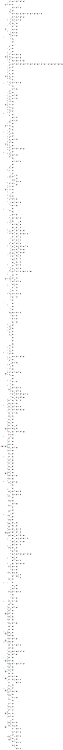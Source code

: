 digraph APTAALF {
__start0 [style = invis, shape = none, label = "", width = 0, height = 0];

rankdir=LR;
size="8,5";

s0 [style="filled", color="black", fillcolor="#ff817b" shape="circle", label="q0"];
s1 [style="filled", color="black", fillcolor="powderblue" shape="circle", label="q1"];
s2 [style="rounded,filled", color="black", fillcolor="powderblue" shape="doublecircle", label="q2"];
s3 [style="filled", color="black", fillcolor="powderblue" shape="circle", label="q3"];
s4 [style="rounded,filled", color="black", fillcolor="powderblue" shape="doublecircle", label="q4"];
s5 [style="filled", color="black", fillcolor="powderblue" shape="circle", label="q5"];
s6 [style="filled", color="black", fillcolor="powderblue" shape="circle", label="q6"];
s7 [style="filled", color="black", fillcolor="powderblue" shape="circle", label="q7"];
s8 [style="filled", color="black", fillcolor="powderblue" shape="circle", label="q8"];
s9 [style="rounded,filled", color="black", fillcolor="powderblue" shape="doublecircle", label="q9"];
s10 [style="rounded,filled", color="black", fillcolor="powderblue" shape="doublecircle", label="q10"];
s11 [style="filled", color="black", fillcolor="powderblue" shape="circle", label="q11"];
s12 [style="filled", color="black", fillcolor="powderblue" shape="circle", label="q12"];
s13 [style="filled", color="black", fillcolor="powderblue" shape="circle", label="q13"];
s14 [style="filled", color="black", fillcolor="powderblue" shape="circle", label="q14"];
s15 [style="filled", color="black", fillcolor="powderblue" shape="circle", label="q15"];
s16 [style="filled", color="black", fillcolor="powderblue" shape="circle", label="q16"];
s17 [style="filled", color="black", fillcolor="powderblue" shape="circle", label="q17"];
s18 [style="filled", color="black", fillcolor="powderblue" shape="circle", label="q18"];
s19 [style="filled", color="black", fillcolor="powderblue" shape="circle", label="q19"];
s20 [style="filled", color="black", fillcolor="powderblue" shape="circle", label="q20"];
s21 [style="filled", color="black", fillcolor="powderblue" shape="circle", label="q21"];
s22 [style="filled", color="black", fillcolor="powderblue" shape="circle", label="q22"];
s23 [style="filled", color="black", fillcolor="powderblue" shape="circle", label="q23"];
s24 [style="filled", color="black", fillcolor="white" shape="circle", label="q24"];
s25 [style="filled", color="black", fillcolor="white" shape="circle", label="q25"];
s26 [style="filled", color="black", fillcolor="white" shape="circle", label="q26"];
s27 [style="filled", color="black", fillcolor="white" shape="circle", label="q27"];
s28 [style="filled", color="black", fillcolor="white" shape="circle", label="q28"];
s29 [style="filled", color="black", fillcolor="white" shape="circle", label="q29"];
s30 [style="filled", color="black", fillcolor="white" shape="circle", label="q30"];
s31 [style="filled", color="black", fillcolor="white" shape="circle", label="q31"];
s32 [style="filled", color="black", fillcolor="white" shape="circle", label="q32"];
s33 [style="rounded,filled", color="black", fillcolor="white" shape="doublecircle", label="q33"];
s34 [style="filled", color="black", fillcolor="white" shape="circle", label="q34"];
s35 [style="filled", color="black", fillcolor="white" shape="circle", label="q35"];
s36 [style="filled", color="black", fillcolor="white" shape="circle", label="q36"];
s37 [style="filled", color="black", fillcolor="white" shape="circle", label="q37"];
s38 [style="rounded,filled", color="black", fillcolor="white" shape="doublecircle", label="q38"];
s39 [style="filled", color="black", fillcolor="white" shape="circle", label="q39"];
s40 [style="filled", color="black", fillcolor="white" shape="circle", label="q40"];
s41 [style="filled", color="black", fillcolor="white" shape="circle", label="q41"];
s42 [style="filled", color="black", fillcolor="white" shape="circle", label="q42"];
s43 [style="filled", color="black", fillcolor="white" shape="circle", label="q43"];
s44 [style="filled", color="black", fillcolor="white" shape="circle", label="q44"];
s45 [style="filled", color="black", fillcolor="white" shape="circle", label="q45"];
s46 [style="filled", color="black", fillcolor="white" shape="circle", label="q46"];
s47 [style="filled", color="black", fillcolor="white" shape="circle", label="q47"];
s48 [style="filled", color="black", fillcolor="white" shape="circle", label="q48"];
s49 [style="filled", color="black", fillcolor="white" shape="circle", label="q49"];
s50 [style="filled", color="black", fillcolor="white" shape="circle", label="q50"];
s51 [style="filled", color="black", fillcolor="white" shape="circle", label="q51"];
s52 [style="filled", color="black", fillcolor="white" shape="circle", label="q52"];
s53 [style="filled", color="black", fillcolor="white" shape="circle", label="q53"];
s54 [style="filled", color="black", fillcolor="white" shape="circle", label="q54"];
s55 [style="filled", color="black", fillcolor="white" shape="circle", label="q55"];
s56 [style="rounded,filled", color="black", fillcolor="white" shape="doublecircle", label="q56"];
s57 [style="filled", color="black", fillcolor="white" shape="circle", label="q57"];
s58 [style="filled", color="black", fillcolor="white" shape="circle", label="q58"];
s59 [style="filled", color="black", fillcolor="white" shape="circle", label="q59"];
s60 [style="filled", color="black", fillcolor="white" shape="circle", label="q60"];
s61 [style="filled", color="black", fillcolor="white" shape="circle", label="q61"];
s62 [style="filled", color="black", fillcolor="white" shape="circle", label="q62"];
s63 [style="filled", color="black", fillcolor="white" shape="circle", label="q63"];
s64 [style="filled", color="black", fillcolor="white" shape="circle", label="q64"];
s65 [style="filled", color="black", fillcolor="white" shape="circle", label="q65"];
s66 [style="filled", color="black", fillcolor="white" shape="circle", label="q66"];
s67 [style="filled", color="black", fillcolor="white" shape="circle", label="q67"];
s68 [style="filled", color="black", fillcolor="white" shape="circle", label="q68"];
s69 [style="filled", color="black", fillcolor="white" shape="circle", label="q69"];
s70 [style="filled", color="black", fillcolor="white" shape="circle", label="q70"];
s71 [style="filled", color="black", fillcolor="white" shape="circle", label="q71"];
s72 [style="filled", color="black", fillcolor="white" shape="circle", label="q72"];
s73 [style="filled", color="black", fillcolor="white" shape="circle", label="q73"];
s74 [style="filled", color="black", fillcolor="white" shape="circle", label="q74"];
s75 [style="filled", color="black", fillcolor="white" shape="circle", label="q75"];
s76 [style="filled", color="black", fillcolor="white" shape="circle", label="q76"];
s77 [style="rounded,filled", color="black", fillcolor="white" shape="doublecircle", label="q77"];
s78 [style="filled", color="black", fillcolor="white" shape="circle", label="q78"];
s79 [style="filled", color="black", fillcolor="white" shape="circle", label="q79"];
s80 [style="filled", color="black", fillcolor="white" shape="circle", label="q80"];
s81 [style="rounded,filled", color="black", fillcolor="white" shape="doublecircle", label="q81"];
s82 [style="rounded,filled", color="black", fillcolor="white" shape="doublecircle", label="q82"];
s83 [style="filled", color="black", fillcolor="white" shape="circle", label="q83"];
s84 [style="filled", color="black", fillcolor="white" shape="circle", label="q84"];
s85 [style="filled", color="black", fillcolor="white" shape="circle", label="q85"];
s86 [style="filled", color="black", fillcolor="white" shape="circle", label="q86"];
s87 [style="filled", color="black", fillcolor="white" shape="circle", label="q87"];
s88 [style="filled", color="black", fillcolor="white" shape="circle", label="q88"];
s89 [style="filled", color="black", fillcolor="white" shape="circle", label="q89"];
s90 [style="filled", color="black", fillcolor="white" shape="circle", label="q90"];
s91 [style="filled", color="black", fillcolor="white" shape="circle", label="q91"];
s92 [style="filled", color="black", fillcolor="white" shape="circle", label="q92"];
s93 [style="filled", color="black", fillcolor="white" shape="circle", label="q93"];
s94 [style="filled", color="black", fillcolor="white" shape="circle", label="q94"];
s95 [style="filled", color="black", fillcolor="white" shape="circle", label="q95"];
s96 [style="filled", color="black", fillcolor="white" shape="circle", label="q96"];
s97 [style="filled", color="black", fillcolor="white" shape="circle", label="q97"];
s98 [style="filled", color="black", fillcolor="white" shape="circle", label="q98"];
s99 [style="filled", color="black", fillcolor="white" shape="circle", label="q99"];
s100 [style="filled", color="black", fillcolor="white" shape="circle", label="q100"];
s101 [style="filled", color="black", fillcolor="white" shape="circle", label="q101"];
s102 [style="filled", color="black", fillcolor="white" shape="circle", label="q102"];
s103 [style="filled", color="black", fillcolor="white" shape="circle", label="q103"];
s104 [style="filled", color="black", fillcolor="white" shape="circle", label="q104"];
s105 [style="filled", color="black", fillcolor="white" shape="circle", label="q105"];
s106 [style="filled", color="black", fillcolor="white" shape="circle", label="q106"];
s107 [style="filled", color="black", fillcolor="white" shape="circle", label="q107"];
s108 [style="filled", color="black", fillcolor="white" shape="circle", label="q108"];
s109 [style="filled", color="black", fillcolor="white" shape="circle", label="q109"];
s110 [style="filled", color="black", fillcolor="white" shape="circle", label="q110"];
s111 [style="filled", color="black", fillcolor="white" shape="circle", label="q111"];
s112 [style="filled", color="black", fillcolor="white" shape="circle", label="q112"];
s113 [style="filled", color="black", fillcolor="white" shape="circle", label="q113"];
s114 [style="filled", color="black", fillcolor="white" shape="circle", label="q114"];
s115 [style="filled", color="black", fillcolor="white" shape="circle", label="q115"];
s116 [style="filled", color="black", fillcolor="white" shape="circle", label="q116"];
s117 [style="filled", color="black", fillcolor="white" shape="circle", label="q117"];
s118 [style="filled", color="black", fillcolor="white" shape="circle", label="q118"];
s119 [style="filled", color="black", fillcolor="white" shape="circle", label="q119"];
s120 [style="filled", color="black", fillcolor="white" shape="circle", label="q120"];
s121 [style="filled", color="black", fillcolor="white" shape="circle", label="q121"];
s122 [style="filled", color="black", fillcolor="white" shape="circle", label="q122"];
s123 [style="filled", color="black", fillcolor="white" shape="circle", label="q123"];
s124 [style="filled", color="black", fillcolor="white" shape="circle", label="q124"];
s125 [style="filled", color="black", fillcolor="white" shape="circle", label="q125"];
s126 [style="filled", color="black", fillcolor="white" shape="circle", label="q126"];
s127 [style="filled", color="black", fillcolor="white" shape="circle", label="q127"];
s128 [style="filled", color="black", fillcolor="white" shape="circle", label="q128"];
s129 [style="filled", color="black", fillcolor="white" shape="circle", label="q129"];
s130 [style="filled", color="black", fillcolor="white" shape="circle", label="q130"];
s131 [style="filled", color="black", fillcolor="white" shape="circle", label="q131"];
s132 [style="filled", color="black", fillcolor="white" shape="circle", label="q132"];
s133 [style="filled", color="black", fillcolor="white" shape="circle", label="q133"];
s134 [style="filled", color="black", fillcolor="white" shape="circle", label="q134"];
s135 [style="filled", color="black", fillcolor="white" shape="circle", label="q135"];
s136 [style="filled", color="black", fillcolor="white" shape="circle", label="q136"];
s137 [style="filled", color="black", fillcolor="white" shape="circle", label="q137"];
s138 [style="filled", color="black", fillcolor="white" shape="circle", label="q138"];
s139 [style="filled", color="black", fillcolor="white" shape="circle", label="q139"];
s140 [style="filled", color="black", fillcolor="white" shape="circle", label="q140"];
s141 [style="filled", color="black", fillcolor="white" shape="circle", label="q141"];
s142 [style="filled", color="black", fillcolor="white" shape="circle", label="q142"];
s143 [style="filled", color="black", fillcolor="white" shape="circle", label="q143"];
s144 [style="filled", color="black", fillcolor="white" shape="circle", label="q144"];
s145 [style="filled", color="black", fillcolor="white" shape="circle", label="q145"];
s146 [style="filled", color="black", fillcolor="white" shape="circle", label="q146"];
s147 [style="filled", color="black", fillcolor="white" shape="circle", label="q147"];
s148 [style="filled", color="black", fillcolor="white" shape="circle", label="q148"];
s149 [style="filled", color="black", fillcolor="white" shape="circle", label="q149"];
s150 [style="filled", color="black", fillcolor="white" shape="circle", label="q150"];
s151 [style="filled", color="black", fillcolor="white" shape="circle", label="q151"];
s152 [style="filled", color="black", fillcolor="white" shape="circle", label="q152"];
s153 [style="filled", color="black", fillcolor="white" shape="circle", label="q153"];
s154 [style="filled", color="black", fillcolor="white" shape="circle", label="q154"];
s155 [style="filled", color="black", fillcolor="white" shape="circle", label="q155"];
s156 [style="filled", color="black", fillcolor="white" shape="circle", label="q156"];
s157 [style="filled", color="black", fillcolor="white" shape="circle", label="q157"];
s158 [style="filled", color="black", fillcolor="white" shape="circle", label="q158"];
s159 [style="filled", color="black", fillcolor="white" shape="circle", label="q159"];
s160 [style="filled", color="black", fillcolor="white" shape="circle", label="q160"];
s161 [style="filled", color="black", fillcolor="white" shape="circle", label="q161"];
s162 [style="filled", color="black", fillcolor="white" shape="circle", label="q162"];
s163 [style="filled", color="black", fillcolor="white" shape="circle", label="q163"];
s164 [style="filled", color="black", fillcolor="white" shape="circle", label="q164"];
s165 [style="filled", color="black", fillcolor="white" shape="circle", label="q165"];
s166 [style="filled", color="black", fillcolor="white" shape="circle", label="q166"];
s167 [style="filled", color="black", fillcolor="white" shape="circle", label="q167"];
s168 [style="filled", color="black", fillcolor="white" shape="circle", label="q168"];
s169 [style="filled", color="black", fillcolor="white" shape="circle", label="q169"];
s170 [style="filled", color="black", fillcolor="white" shape="circle", label="q170"];
s171 [style="filled", color="black", fillcolor="white" shape="circle", label="q171"];
s172 [style="filled", color="black", fillcolor="white" shape="circle", label="q172"];
s173 [style="filled", color="black", fillcolor="white" shape="circle", label="q173"];
s174 [style="filled", color="black", fillcolor="white" shape="circle", label="q174"];
s175 [style="filled", color="black", fillcolor="white" shape="circle", label="q175"];
s176 [style="filled", color="black", fillcolor="white" shape="circle", label="q176"];
s177 [style="filled", color="black", fillcolor="white" shape="circle", label="q177"];
s178 [style="filled", color="black", fillcolor="white" shape="circle", label="q178"];
s179 [style="filled", color="black", fillcolor="white" shape="circle", label="q179"];
s180 [style="filled", color="black", fillcolor="white" shape="circle", label="q180"];
s181 [style="filled", color="black", fillcolor="white" shape="circle", label="q181"];
s182 [style="filled", color="black", fillcolor="white" shape="circle", label="q182"];
s183 [style="filled", color="black", fillcolor="white" shape="circle", label="q183"];
s184 [style="filled", color="black", fillcolor="white" shape="circle", label="q184"];
s185 [style="filled", color="black", fillcolor="white" shape="circle", label="q185"];
s186 [style="filled", color="black", fillcolor="white" shape="circle", label="q186"];
s187 [style="filled", color="black", fillcolor="white" shape="circle", label="q187"];
s188 [style="filled", color="black", fillcolor="white" shape="circle", label="q188"];
s189 [style="filled", color="black", fillcolor="white" shape="circle", label="q189"];
s190 [style="filled", color="black", fillcolor="white" shape="circle", label="q190"];
s191 [style="filled", color="black", fillcolor="white" shape="circle", label="q191"];
s192 [style="filled", color="black", fillcolor="white" shape="circle", label="q192"];
s193 [style="filled", color="black", fillcolor="white" shape="circle", label="q193"];
s194 [style="filled", color="black", fillcolor="white" shape="circle", label="q194"];
s195 [style="filled", color="black", fillcolor="white" shape="circle", label="q195"];
s196 [style="filled", color="black", fillcolor="white" shape="circle", label="q196"];
s197 [style="filled", color="black", fillcolor="white" shape="circle", label="q197"];
s198 [style="filled", color="black", fillcolor="white" shape="circle", label="q198"];
s199 [style="filled", color="black", fillcolor="white" shape="circle", label="q199"];
s200 [style="filled", color="black", fillcolor="white" shape="circle", label="q200"];
s201 [style="filled", color="black", fillcolor="white" shape="circle", label="q201"];
s202 [style="filled", color="black", fillcolor="white" shape="circle", label="q202"];
s203 [style="filled", color="black", fillcolor="white" shape="circle", label="q203"];
s204 [style="filled", color="black", fillcolor="white" shape="circle", label="q204"];
s205 [style="filled", color="black", fillcolor="white" shape="circle", label="q205"];
s206 [style="filled", color="black", fillcolor="white" shape="circle", label="q206"];
s207 [style="filled", color="black", fillcolor="white" shape="circle", label="q207"];
s208 [style="filled", color="black", fillcolor="white" shape="circle", label="q208"];
s209 [style="filled", color="black", fillcolor="white" shape="circle", label="q209"];
s210 [style="filled", color="black", fillcolor="white" shape="circle", label="q210"];
s211 [style="filled", color="black", fillcolor="white" shape="circle", label="q211"];
s212 [style="filled", color="black", fillcolor="white" shape="circle", label="q212"];
s213 [style="filled", color="black", fillcolor="white" shape="circle", label="q213"];
s214 [style="filled", color="black", fillcolor="white" shape="circle", label="q214"];
s215 [style="filled", color="black", fillcolor="white" shape="circle", label="q215"];
s216 [style="filled", color="black", fillcolor="white" shape="circle", label="q216"];
s217 [style="filled", color="black", fillcolor="white" shape="circle", label="q217"];
s218 [style="filled", color="black", fillcolor="white" shape="circle", label="q218"];
s219 [style="filled", color="black", fillcolor="white" shape="circle", label="q219"];
s220 [style="filled", color="black", fillcolor="white" shape="circle", label="q220"];
s221 [style="filled", color="black", fillcolor="white" shape="circle", label="q221"];
s222 [style="filled", color="black", fillcolor="white" shape="circle", label="q222"];
s223 [style="filled", color="black", fillcolor="white" shape="circle", label="q223"];
s224 [style="filled", color="black", fillcolor="white" shape="circle", label="q224"];
s225 [style="filled", color="black", fillcolor="white" shape="circle", label="q225"];
s226 [style="filled", color="black", fillcolor="white" shape="circle", label="q226"];
s227 [style="filled", color="black", fillcolor="white" shape="circle", label="q227"];
s228 [style="filled", color="black", fillcolor="white" shape="circle", label="q228"];
s229 [style="filled", color="black", fillcolor="white" shape="circle", label="q229"];
s230 [style="filled", color="black", fillcolor="white" shape="circle", label="q230"];
s231 [style="filled", color="black", fillcolor="white" shape="circle", label="q231"];
s232 [style="filled", color="black", fillcolor="white" shape="circle", label="q232"];
s233 [style="filled", color="black", fillcolor="white" shape="circle", label="q233"];
s234 [style="filled", color="black", fillcolor="white" shape="circle", label="q234"];
s235 [style="filled", color="black", fillcolor="white" shape="circle", label="q235"];
s236 [style="filled", color="black", fillcolor="white" shape="circle", label="q236"];
s237 [style="filled", color="black", fillcolor="white" shape="circle", label="q237"];
s238 [style="filled", color="black", fillcolor="white" shape="circle", label="q238"];
s239 [style="filled", color="black", fillcolor="white" shape="circle", label="q239"];
s240 [style="filled", color="black", fillcolor="white" shape="circle", label="q240"];
s241 [style="filled", color="black", fillcolor="white" shape="circle", label="q241"];
s242 [style="filled", color="black", fillcolor="white" shape="circle", label="q242"];
s243 [style="filled", color="black", fillcolor="white" shape="circle", label="q243"];
s244 [style="filled", color="black", fillcolor="white" shape="circle", label="q244"];
s245 [style="filled", color="black", fillcolor="white" shape="circle", label="q245"];
s246 [style="filled", color="black", fillcolor="white" shape="circle", label="q246"];
s247 [style="rounded,filled", color="black", fillcolor="white" shape="doublecircle", label="q247"];
s248 [style="filled", color="black", fillcolor="white" shape="circle", label="q248"];
s249 [style="filled", color="black", fillcolor="white" shape="circle", label="q249"];
s250 [style="filled", color="black", fillcolor="white" shape="circle", label="q250"];
s251 [style="filled", color="black", fillcolor="white" shape="circle", label="q251"];
s252 [style="filled", color="black", fillcolor="white" shape="circle", label="q252"];
s253 [style="filled", color="black", fillcolor="white" shape="circle", label="q253"];
s254 [style="filled", color="black", fillcolor="white" shape="circle", label="q254"];
s255 [style="filled", color="black", fillcolor="white" shape="circle", label="q255"];
s256 [style="filled", color="black", fillcolor="white" shape="circle", label="q256"];
s257 [style="filled", color="black", fillcolor="white" shape="circle", label="q257"];
s258 [style="filled", color="black", fillcolor="white" shape="circle", label="q258"];
s259 [style="filled", color="black", fillcolor="white" shape="circle", label="q259"];
s260 [style="filled", color="black", fillcolor="white" shape="circle", label="q260"];
s261 [style="filled", color="black", fillcolor="white" shape="circle", label="q261"];
s262 [style="rounded,filled", color="black", fillcolor="white" shape="doublecircle", label="q262"];
s263 [style="filled", color="black", fillcolor="white" shape="circle", label="q263"];
s264 [style="rounded,filled", color="black", fillcolor="white" shape="doublecircle", label="q264"];
s265 [style="filled", color="black", fillcolor="white" shape="circle", label="q265"];
s266 [style="filled", color="black", fillcolor="white" shape="circle", label="q266"];
s267 [style="filled", color="black", fillcolor="white" shape="circle", label="q267"];
s268 [style="filled", color="black", fillcolor="white" shape="circle", label="q268"];
s269 [style="filled", color="black", fillcolor="white" shape="circle", label="q269"];
s270 [style="filled", color="black", fillcolor="white" shape="circle", label="q270"];
s271 [style="filled", color="black", fillcolor="white" shape="circle", label="q271"];
s272 [style="filled", color="black", fillcolor="white" shape="circle", label="q272"];
s273 [style="filled", color="black", fillcolor="white" shape="circle", label="q273"];
s274 [style="filled", color="black", fillcolor="white" shape="circle", label="q274"];
s275 [style="filled", color="black", fillcolor="white" shape="circle", label="q275"];
s276 [style="filled", color="black", fillcolor="white" shape="circle", label="q276"];
s277 [style="filled", color="black", fillcolor="white" shape="circle", label="q277"];
s278 [style="filled", color="black", fillcolor="white" shape="circle", label="q278"];
s279 [style="filled", color="black", fillcolor="white" shape="circle", label="q279"];
s280 [style="filled", color="black", fillcolor="white" shape="circle", label="q280"];
s281 [style="filled", color="black", fillcolor="white" shape="circle", label="q281"];
s282 [style="filled", color="black", fillcolor="white" shape="circle", label="q282"];
s283 [style="filled", color="black", fillcolor="white" shape="circle", label="q283"];
s284 [style="filled", color="black", fillcolor="white" shape="circle", label="q284"];
s285 [style="filled", color="black", fillcolor="white" shape="circle", label="q285"];
s286 [style="filled", color="black", fillcolor="white" shape="circle", label="q286"];
s287 [style="filled", color="black", fillcolor="white" shape="circle", label="q287"];
s288 [style="filled", color="black", fillcolor="white" shape="circle", label="q288"];
s289 [style="filled", color="black", fillcolor="white" shape="circle", label="q289"];
s290 [style="filled", color="black", fillcolor="white" shape="circle", label="q290"];
s291 [style="filled", color="black", fillcolor="white" shape="circle", label="q291"];
s292 [style="filled", color="black", fillcolor="white" shape="circle", label="q292"];
s293 [style="filled", color="black", fillcolor="white" shape="circle", label="q293"];
s294 [style="filled", color="black", fillcolor="white" shape="circle", label="q294"];
s295 [style="filled", color="black", fillcolor="white" shape="circle", label="q295"];
s296 [style="filled", color="black", fillcolor="white" shape="circle", label="q296"];
s297 [style="filled", color="black", fillcolor="white" shape="circle", label="q297"];
s298 [style="filled", color="black", fillcolor="white" shape="circle", label="q298"];
s299 [style="filled", color="black", fillcolor="white" shape="circle", label="q299"];
s300 [style="filled", color="black", fillcolor="white" shape="circle", label="q300"];
s301 [style="filled", color="black", fillcolor="white" shape="circle", label="q301"];
s302 [style="filled", color="black", fillcolor="white" shape="circle", label="q302"];
s303 [style="filled", color="black", fillcolor="white" shape="circle", label="q303"];
s304 [style="filled", color="black", fillcolor="white" shape="circle", label="q304"];
s305 [style="filled", color="black", fillcolor="white" shape="circle", label="q305"];
s306 [style="filled", color="black", fillcolor="white" shape="circle", label="q306"];
s307 [style="filled", color="black", fillcolor="white" shape="circle", label="q307"];
s308 [style="filled", color="black", fillcolor="white" shape="circle", label="q308"];
s309 [style="filled", color="black", fillcolor="white" shape="circle", label="q309"];
s310 [style="filled", color="black", fillcolor="white" shape="circle", label="q310"];
s311 [style="filled", color="black", fillcolor="white" shape="circle", label="q311"];
s312 [style="filled", color="black", fillcolor="white" shape="circle", label="q312"];
s313 [style="filled", color="black", fillcolor="white" shape="circle", label="q313"];
s314 [style="filled", color="black", fillcolor="white" shape="circle", label="q314"];
s315 [style="filled", color="black", fillcolor="white" shape="circle", label="q315"];
s316 [style="filled", color="black", fillcolor="white" shape="circle", label="q316"];
s317 [style="filled", color="black", fillcolor="white" shape="circle", label="q317"];
s318 [style="filled", color="black", fillcolor="white" shape="circle", label="q318"];
s319 [style="filled", color="black", fillcolor="white" shape="circle", label="q319"];
s320 [style="filled", color="black", fillcolor="white" shape="circle", label="q320"];
s321 [style="filled", color="black", fillcolor="white" shape="circle", label="q321"];
s322 [style="filled", color="black", fillcolor="white" shape="circle", label="q322"];
s323 [style="filled", color="black", fillcolor="white" shape="circle", label="q323"];
s324 [style="filled", color="black", fillcolor="white" shape="circle", label="q324"];
s325 [style="filled", color="black", fillcolor="white" shape="circle", label="q325"];
s326 [style="filled", color="black", fillcolor="white" shape="circle", label="q326"];
s327 [style="filled", color="black", fillcolor="white" shape="circle", label="q327"];
s328 [style="filled", color="black", fillcolor="white" shape="circle", label="q328"];
s329 [style="filled", color="black", fillcolor="white" shape="circle", label="q329"];
s330 [style="filled", color="black", fillcolor="white" shape="circle", label="q330"];
s331 [style="filled", color="black", fillcolor="white" shape="circle", label="q331"];
s332 [style="filled", color="black", fillcolor="white" shape="circle", label="q332"];
s333 [style="filled", color="black", fillcolor="white" shape="circle", label="q333"];
s334 [style="filled", color="black", fillcolor="white" shape="circle", label="q334"];
s335 [style="filled", color="black", fillcolor="white" shape="circle", label="q335"];
s336 [style="filled", color="black", fillcolor="white" shape="circle", label="q336"];
s337 [style="filled", color="black", fillcolor="white" shape="circle", label="q337"];
s338 [style="filled", color="black", fillcolor="white" shape="circle", label="q338"];
s339 [style="filled", color="black", fillcolor="white" shape="circle", label="q339"];
s340 [style="filled", color="black", fillcolor="white" shape="circle", label="q340"];
s341 [style="filled", color="black", fillcolor="white" shape="circle", label="q341"];
s342 [style="filled", color="black", fillcolor="white" shape="circle", label="q342"];
s343 [style="filled", color="black", fillcolor="white" shape="circle", label="q343"];
s344 [style="filled", color="black", fillcolor="white" shape="circle", label="q344"];
s345 [style="filled", color="black", fillcolor="white" shape="circle", label="q345"];
s346 [style="filled", color="black", fillcolor="white" shape="circle", label="q346"];
s347 [style="filled", color="black", fillcolor="white" shape="circle", label="q347"];
s348 [style="filled", color="black", fillcolor="white" shape="circle", label="q348"];
s349 [style="filled", color="black", fillcolor="white" shape="circle", label="q349"];
s350 [style="filled", color="black", fillcolor="white" shape="circle", label="q350"];
s351 [style="filled", color="black", fillcolor="white" shape="circle", label="q351"];
s352 [style="filled", color="black", fillcolor="white" shape="circle", label="q352"];
s353 [style="filled", color="black", fillcolor="white" shape="circle", label="q353"];
s354 [style="filled", color="black", fillcolor="white" shape="circle", label="q354"];
s355 [style="filled", color="black", fillcolor="white" shape="circle", label="q355"];
s356 [style="filled", color="black", fillcolor="white" shape="circle", label="q356"];
s357 [style="filled", color="black", fillcolor="white" shape="circle", label="q357"];
s358 [style="filled", color="black", fillcolor="white" shape="circle", label="q358"];
s359 [style="filled", color="black", fillcolor="white" shape="circle", label="q359"];
s360 [style="filled", color="black", fillcolor="white" shape="circle", label="q360"];
s361 [style="filled", color="black", fillcolor="white" shape="circle", label="q361"];
s362 [style="filled", color="black", fillcolor="white" shape="circle", label="q362"];
s363 [style="filled", color="black", fillcolor="white" shape="circle", label="q363"];
s364 [style="filled", color="black", fillcolor="white" shape="circle", label="q364"];
s365 [style="filled", color="black", fillcolor="white" shape="circle", label="q365"];
s366 [style="filled", color="black", fillcolor="white" shape="circle", label="q366"];
s367 [style="filled", color="black", fillcolor="white" shape="circle", label="q367"];
s368 [style="filled", color="black", fillcolor="white" shape="circle", label="q368"];
s369 [style="filled", color="black", fillcolor="white" shape="circle", label="q369"];
s370 [style="filled", color="black", fillcolor="white" shape="circle", label="q370"];
s371 [style="filled", color="black", fillcolor="white" shape="circle", label="q371"];
s372 [style="filled", color="black", fillcolor="white" shape="circle", label="q372"];
s373 [style="filled", color="black", fillcolor="white" shape="circle", label="q373"];
s374 [style="filled", color="black", fillcolor="white" shape="circle", label="q374"];
s375 [style="filled", color="black", fillcolor="white" shape="circle", label="q375"];
s376 [style="filled", color="black", fillcolor="white" shape="circle", label="q376"];
s377 [style="filled", color="black", fillcolor="white" shape="circle", label="q377"];
s378 [style="filled", color="black", fillcolor="white" shape="circle", label="q378"];
s379 [style="filled", color="black", fillcolor="white" shape="circle", label="q379"];
s380 [style="filled", color="black", fillcolor="white" shape="circle", label="q380"];
s381 [style="filled", color="black", fillcolor="white" shape="circle", label="q381"];
s382 [style="filled", color="black", fillcolor="white" shape="circle", label="q382"];
s383 [style="filled", color="black", fillcolor="white" shape="circle", label="q383"];
s384 [style="filled", color="black", fillcolor="white" shape="circle", label="q384"];
s385 [style="filled", color="black", fillcolor="white" shape="circle", label="q385"];
s386 [style="filled", color="black", fillcolor="white" shape="circle", label="q386"];
s387 [style="filled", color="black", fillcolor="white" shape="circle", label="q387"];
s388 [style="filled", color="black", fillcolor="white" shape="circle", label="q388"];
s389 [style="filled", color="black", fillcolor="white" shape="circle", label="q389"];
s390 [style="filled", color="black", fillcolor="white" shape="circle", label="q390"];
s391 [style="filled", color="black", fillcolor="white" shape="circle", label="q391"];
s392 [style="filled", color="black", fillcolor="white" shape="circle", label="q392"];
s393 [style="filled", color="black", fillcolor="white" shape="circle", label="q393"];
s394 [style="filled", color="black", fillcolor="white" shape="circle", label="q394"];
s395 [style="filled", color="black", fillcolor="white" shape="circle", label="q395"];
s396 [style="filled", color="black", fillcolor="white" shape="circle", label="q396"];
s397 [style="filled", color="black", fillcolor="white" shape="circle", label="q397"];
s398 [style="filled", color="black", fillcolor="white" shape="circle", label="q398"];
s399 [style="filled", color="black", fillcolor="white" shape="circle", label="q399"];
s400 [style="filled", color="black", fillcolor="white" shape="circle", label="q400"];
s401 [style="filled", color="black", fillcolor="white" shape="circle", label="q401"];
s402 [style="filled", color="black", fillcolor="white" shape="circle", label="q402"];
s403 [style="filled", color="black", fillcolor="white" shape="circle", label="q403"];
s404 [style="filled", color="black", fillcolor="white" shape="circle", label="q404"];
s405 [style="filled", color="black", fillcolor="white" shape="circle", label="q405"];
s406 [style="filled", color="black", fillcolor="white" shape="circle", label="q406"];
s407 [style="filled", color="black", fillcolor="white" shape="circle", label="q407"];
s408 [style="filled", color="black", fillcolor="white" shape="circle", label="q408"];
s409 [style="filled", color="black", fillcolor="white" shape="circle", label="q409"];
s410 [style="filled", color="black", fillcolor="white" shape="circle", label="q410"];
s411 [style="filled", color="black", fillcolor="white" shape="circle", label="q411"];
s412 [style="filled", color="black", fillcolor="white" shape="circle", label="q412"];
s413 [style="filled", color="black", fillcolor="white" shape="circle", label="q413"];
s414 [style="filled", color="black", fillcolor="white" shape="circle", label="q414"];
s415 [style="filled", color="black", fillcolor="white" shape="circle", label="q415"];
s416 [style="filled", color="black", fillcolor="white" shape="circle", label="q416"];
s417 [style="filled", color="black", fillcolor="white" shape="circle", label="q417"];
s418 [style="filled", color="black", fillcolor="white" shape="circle", label="q418"];
s419 [style="filled", color="black", fillcolor="white" shape="circle", label="q419"];
s420 [style="filled", color="black", fillcolor="white" shape="circle", label="q420"];
s421 [style="filled", color="black", fillcolor="white" shape="circle", label="q421"];
s422 [style="filled", color="black", fillcolor="white" shape="circle", label="q422"];
s423 [style="filled", color="black", fillcolor="white" shape="circle", label="q423"];
s424 [style="filled", color="black", fillcolor="white" shape="circle", label="q424"];
s425 [style="filled", color="black", fillcolor="white" shape="circle", label="q425"];
s426 [style="filled", color="black", fillcolor="white" shape="circle", label="q426"];
s427 [style="filled", color="black", fillcolor="white" shape="circle", label="q427"];
s428 [style="filled", color="black", fillcolor="white" shape="circle", label="q428"];
s429 [style="filled", color="black", fillcolor="white" shape="circle", label="q429"];
s430 [style="filled", color="black", fillcolor="white" shape="circle", label="q430"];
s431 [style="filled", color="black", fillcolor="white" shape="circle", label="q431"];
s432 [style="filled", color="black", fillcolor="white" shape="circle", label="q432"];
s433 [style="filled", color="black", fillcolor="white" shape="circle", label="q433"];
s434 [style="filled", color="black", fillcolor="white" shape="circle", label="q434"];
s435 [style="filled", color="black", fillcolor="white" shape="circle", label="q435"];
s436 [style="filled", color="black", fillcolor="white" shape="circle", label="q436"];
s437 [style="filled", color="black", fillcolor="white" shape="circle", label="q437"];
s438 [style="filled", color="black", fillcolor="white" shape="circle", label="q438"];
s439 [style="filled", color="black", fillcolor="white" shape="circle", label="q439"];
s440 [style="filled", color="black", fillcolor="white" shape="circle", label="q440"];
s441 [style="filled", color="black", fillcolor="white" shape="circle", label="q441"];
s442 [style="filled", color="black", fillcolor="white" shape="circle", label="q442"];
s443 [style="filled", color="black", fillcolor="white" shape="circle", label="q443"];
s444 [style="filled", color="black", fillcolor="white" shape="circle", label="q444"];
s445 [style="filled", color="black", fillcolor="white" shape="circle", label="q445"];
s446 [style="filled", color="black", fillcolor="white" shape="circle", label="q446"];
s447 [style="filled", color="black", fillcolor="white" shape="circle", label="q447"];
s448 [style="filled", color="black", fillcolor="white" shape="circle", label="q448"];
s449 [style="filled", color="black", fillcolor="white" shape="circle", label="q449"];
s450 [style="filled", color="black", fillcolor="white" shape="circle", label="q450"];
s451 [style="filled", color="black", fillcolor="white" shape="circle", label="q451"];
s452 [style="filled", color="black", fillcolor="white" shape="circle", label="q452"];
s453 [style="filled", color="black", fillcolor="white" shape="circle", label="q453"];
s454 [style="filled", color="black", fillcolor="white" shape="circle", label="q454"];
s455 [style="filled", color="black", fillcolor="white" shape="circle", label="q455"];
s456 [style="filled", color="black", fillcolor="white" shape="circle", label="q456"];
s457 [style="filled", color="black", fillcolor="white" shape="circle", label="q457"];
s458 [style="filled", color="black", fillcolor="white" shape="circle", label="q458"];
s459 [style="filled", color="black", fillcolor="white" shape="circle", label="q459"];
s460 [style="filled", color="black", fillcolor="white" shape="circle", label="q460"];
s461 [style="filled", color="black", fillcolor="white" shape="circle", label="q461"];
s462 [style="filled", color="black", fillcolor="white" shape="circle", label="q462"];
s463 [style="filled", color="black", fillcolor="white" shape="circle", label="q463"];
s464 [style="filled", color="black", fillcolor="white" shape="circle", label="q464"];
s465 [style="filled", color="black", fillcolor="white" shape="circle", label="q465"];
s466 [style="filled", color="black", fillcolor="white" shape="circle", label="q466"];
s467 [style="filled", color="black", fillcolor="white" shape="circle", label="q467"];
s468 [style="filled", color="black", fillcolor="white" shape="circle", label="q468"];
s469 [style="filled", color="black", fillcolor="white" shape="circle", label="q469"];
s470 [style="filled", color="black", fillcolor="white" shape="circle", label="q470"];
s471 [style="filled", color="black", fillcolor="white" shape="circle", label="q471"];
s472 [style="rounded,filled", color="black", fillcolor="white" shape="doublecircle", label="q472"];
s473 [style="filled", color="black", fillcolor="white" shape="circle", label="q473"];
s474 [style="filled", color="black", fillcolor="white" shape="circle", label="q474"];
s475 [style="filled", color="black", fillcolor="white" shape="circle", label="q475"];
s476 [style="filled", color="black", fillcolor="white" shape="circle", label="q476"];
s477 [style="filled", color="black", fillcolor="white" shape="circle", label="q477"];
s478 [style="filled", color="black", fillcolor="white" shape="circle", label="q478"];
s479 [style="filled", color="black", fillcolor="white" shape="circle", label="q479"];
s480 [style="filled", color="black", fillcolor="white" shape="circle", label="q480"];
s481 [style="filled", color="black", fillcolor="white" shape="circle", label="q481"];
s482 [style="filled", color="black", fillcolor="white" shape="circle", label="q482"];
s483 [style="filled", color="black", fillcolor="white" shape="circle", label="q483"];
s484 [style="filled", color="black", fillcolor="white" shape="circle", label="q484"];
s485 [style="rounded,filled", color="black", fillcolor="white" shape="doublecircle", label="q485"];
s486 [style="filled", color="black", fillcolor="white" shape="circle", label="q486"];
s487 [style="filled", color="black", fillcolor="white" shape="circle", label="q487"];
s488 [style="filled", color="black", fillcolor="white" shape="circle", label="q488"];
s489 [style="filled", color="black", fillcolor="white" shape="circle", label="q489"];
s490 [style="filled", color="black", fillcolor="white" shape="circle", label="q490"];
s491 [style="filled", color="black", fillcolor="white" shape="circle", label="q491"];
s492 [style="filled", color="black", fillcolor="white" shape="circle", label="q492"];
s493 [style="filled", color="black", fillcolor="white" shape="circle", label="q493"];
s494 [style="filled", color="black", fillcolor="white" shape="circle", label="q494"];
s495 [style="filled", color="black", fillcolor="white" shape="circle", label="q495"];
s496 [style="filled", color="black", fillcolor="white" shape="circle", label="q496"];
s497 [style="filled", color="black", fillcolor="white" shape="circle", label="q497"];
s498 [style="filled", color="black", fillcolor="white" shape="circle", label="q498"];
s499 [style="filled", color="black", fillcolor="white" shape="circle", label="q499"];
s500 [style="filled", color="black", fillcolor="white" shape="circle", label="q500"];
s501 [style="filled", color="black", fillcolor="white" shape="circle", label="q501"];
s502 [style="filled", color="black", fillcolor="white" shape="circle", label="q502"];
s503 [style="filled", color="black", fillcolor="white" shape="circle", label="q503"];
s504 [style="filled", color="black", fillcolor="white" shape="circle", label="q504"];
s505 [style="filled", color="black", fillcolor="white" shape="circle", label="q505"];
s506 [style="filled", color="black", fillcolor="white" shape="circle", label="q506"];
s507 [style="filled", color="black", fillcolor="white" shape="circle", label="q507"];
s508 [style="filled", color="black", fillcolor="white" shape="circle", label="q508"];
s509 [style="filled", color="black", fillcolor="white" shape="circle", label="q509"];
s510 [style="filled", color="black", fillcolor="white" shape="circle", label="q510"];
s511 [style="filled", color="black", fillcolor="white" shape="circle", label="q511"];
s512 [style="filled", color="black", fillcolor="white" shape="circle", label="q512"];
s513 [style="filled", color="black", fillcolor="white" shape="circle", label="q513"];
s514 [style="filled", color="black", fillcolor="white" shape="circle", label="q514"];
s515 [style="filled", color="black", fillcolor="white" shape="circle", label="q515"];
s516 [style="filled", color="black", fillcolor="white" shape="circle", label="q516"];
s517 [style="filled", color="black", fillcolor="white" shape="circle", label="q517"];
s518 [style="filled", color="black", fillcolor="white" shape="circle", label="q518"];
s519 [style="filled", color="black", fillcolor="white" shape="circle", label="q519"];
s520 [style="filled", color="black", fillcolor="white" shape="circle", label="q520"];
s521 [style="filled", color="black", fillcolor="white" shape="circle", label="q521"];
s522 [style="filled", color="black", fillcolor="white" shape="circle", label="q522"];
s523 [style="filled", color="black", fillcolor="white" shape="circle", label="q523"];
s524 [style="filled", color="black", fillcolor="white" shape="circle", label="q524"];
s525 [style="filled", color="black", fillcolor="white" shape="circle", label="q525"];
s526 [style="filled", color="black", fillcolor="white" shape="circle", label="q526"];
s527 [style="filled", color="black", fillcolor="white" shape="circle", label="q527"];
s528 [style="filled", color="black", fillcolor="white" shape="circle", label="q528"];
s529 [style="filled", color="black", fillcolor="white" shape="circle", label="q529"];
s530 [style="filled", color="black", fillcolor="white" shape="circle", label="q530"];
s531 [style="filled", color="black", fillcolor="white" shape="circle", label="q531"];
s532 [style="filled", color="black", fillcolor="white" shape="circle", label="q532"];
s533 [style="filled", color="black", fillcolor="white" shape="circle", label="q533"];
s534 [style="filled", color="black", fillcolor="white" shape="circle", label="q534"];
s535 [style="filled", color="black", fillcolor="white" shape="circle", label="q535"];
s536 [style="filled", color="black", fillcolor="white" shape="circle", label="q536"];
s537 [style="filled", color="black", fillcolor="white" shape="circle", label="q537"];
s538 [style="filled", color="black", fillcolor="white" shape="circle", label="q538"];
s539 [style="filled", color="black", fillcolor="white" shape="circle", label="q539"];
s540 [style="filled", color="black", fillcolor="white" shape="circle", label="q540"];
s541 [style="filled", color="black", fillcolor="white" shape="circle", label="q541"];
s542 [style="filled", color="black", fillcolor="white" shape="circle", label="q542"];
s543 [style="filled", color="black", fillcolor="white" shape="circle", label="q543"];
s544 [style="filled", color="black", fillcolor="white" shape="circle", label="q544"];
s545 [style="filled", color="black", fillcolor="white" shape="circle", label="q545"];
s546 [style="filled", color="black", fillcolor="white" shape="circle", label="q546"];
s547 [style="filled", color="black", fillcolor="white" shape="circle", label="q547"];
s548 [style="filled", color="black", fillcolor="white" shape="circle", label="q548"];
s549 [style="filled", color="black", fillcolor="white" shape="circle", label="q549"];
s550 [style="filled", color="black", fillcolor="white" shape="circle", label="q550"];
s551 [style="filled", color="black", fillcolor="white" shape="circle", label="q551"];
s552 [style="filled", color="black", fillcolor="white" shape="circle", label="q552"];
s553 [style="filled", color="black", fillcolor="white" shape="circle", label="q553"];
s554 [style="filled", color="black", fillcolor="white" shape="circle", label="q554"];
s555 [style="filled", color="black", fillcolor="white" shape="circle", label="q555"];
s556 [style="filled", color="black", fillcolor="white" shape="circle", label="q556"];
s557 [style="filled", color="black", fillcolor="white" shape="circle", label="q557"];
s558 [style="filled", color="black", fillcolor="white" shape="circle", label="q558"];
s559 [style="filled", color="black", fillcolor="white" shape="circle", label="q559"];
s560 [style="filled", color="black", fillcolor="white" shape="circle", label="q560"];
s561 [style="filled", color="black", fillcolor="white" shape="circle", label="q561"];
s562 [style="filled", color="black", fillcolor="white" shape="circle", label="q562"];
s563 [style="filled", color="black", fillcolor="white" shape="circle", label="q563"];
s564 [style="filled", color="black", fillcolor="white" shape="circle", label="q564"];
s565 [style="filled", color="black", fillcolor="white" shape="circle", label="q565"];
s566 [style="filled", color="black", fillcolor="white" shape="circle", label="q566"];
s567 [style="filled", color="black", fillcolor="white" shape="circle", label="q567"];
s568 [style="filled", color="black", fillcolor="white" shape="circle", label="q568"];
s569 [style="filled", color="black", fillcolor="white" shape="circle", label="q569"];
s570 [style="filled", color="black", fillcolor="white" shape="circle", label="q570"];
s571 [style="filled", color="black", fillcolor="white" shape="circle", label="q571"];
s572 [style="filled", color="black", fillcolor="white" shape="circle", label="q572"];
s573 [style="filled", color="black", fillcolor="white" shape="circle", label="q573"];
s574 [style="filled", color="black", fillcolor="white" shape="circle", label="q574"];
s575 [style="filled", color="black", fillcolor="white" shape="circle", label="q575"];
s576 [style="filled", color="black", fillcolor="white" shape="circle", label="q576"];
s577 [style="filled", color="black", fillcolor="white" shape="circle", label="q577"];
s578 [style="filled", color="black", fillcolor="white" shape="circle", label="q578"];
s579 [style="filled", color="black", fillcolor="white" shape="circle", label="q579"];
s580 [style="filled", color="black", fillcolor="white" shape="circle", label="q580"];
s581 [style="filled", color="black", fillcolor="white" shape="circle", label="q581"];
s582 [style="filled", color="black", fillcolor="white" shape="circle", label="q582"];
s583 [style="filled", color="black", fillcolor="white" shape="circle", label="q583"];
s584 [style="filled", color="black", fillcolor="white" shape="circle", label="q584"];
s585 [style="filled", color="black", fillcolor="white" shape="circle", label="q585"];
s586 [style="filled", color="black", fillcolor="white" shape="circle", label="q586"];
s587 [style="filled", color="black", fillcolor="white" shape="circle", label="q587"];
s588 [style="filled", color="black", fillcolor="white" shape="circle", label="q588"];
s589 [style="filled", color="black", fillcolor="white" shape="circle", label="q589"];
s590 [style="filled", color="black", fillcolor="white" shape="circle", label="q590"];
s591 [style="filled", color="black", fillcolor="white" shape="circle", label="q591"];
s592 [style="filled", color="black", fillcolor="white" shape="circle", label="q592"];
s593 [style="filled", color="black", fillcolor="white" shape="circle", label="q593"];
s594 [style="filled", color="black", fillcolor="white" shape="circle", label="q594"];
s595 [style="filled", color="black", fillcolor="white" shape="circle", label="q595"];
s596 [style="filled", color="black", fillcolor="white" shape="circle", label="q596"];
s597 [style="filled", color="black", fillcolor="white" shape="circle", label="q597"];
s598 [style="filled", color="black", fillcolor="white" shape="circle", label="q598"];
s599 [style="filled", color="black", fillcolor="white" shape="circle", label="q599"];
s600 [style="filled", color="black", fillcolor="white" shape="circle", label="q600"];
s601 [style="filled", color="black", fillcolor="white" shape="circle", label="q601"];
s602 [style="filled", color="black", fillcolor="white" shape="circle", label="q602"];
s603 [style="filled", color="black", fillcolor="white" shape="circle", label="q603"];
s604 [style="filled", color="black", fillcolor="white" shape="circle", label="q604"];
s605 [style="filled", color="black", fillcolor="white" shape="circle", label="q605"];
s606 [style="filled", color="black", fillcolor="white" shape="circle", label="q606"];
s607 [style="filled", color="black", fillcolor="white" shape="circle", label="q607"];
s608 [style="filled", color="black", fillcolor="white" shape="circle", label="q608"];
s609 [style="filled", color="black", fillcolor="white" shape="circle", label="q609"];
s610 [style="filled", color="black", fillcolor="white" shape="circle", label="q610"];
s611 [style="filled", color="black", fillcolor="white" shape="circle", label="q611"];
s612 [style="filled", color="black", fillcolor="white" shape="circle", label="q612"];
s613 [style="filled", color="black", fillcolor="white" shape="circle", label="q613"];
s614 [style="filled", color="black", fillcolor="white" shape="circle", label="q614"];
s615 [style="filled", color="black", fillcolor="white" shape="circle", label="q615"];
s616 [style="filled", color="black", fillcolor="white" shape="circle", label="q616"];
s617 [style="filled", color="black", fillcolor="white" shape="circle", label="q617"];
s618 [style="filled", color="black", fillcolor="white" shape="circle", label="q618"];
s619 [style="filled", color="black", fillcolor="white" shape="circle", label="q619"];
s620 [style="filled", color="black", fillcolor="white" shape="circle", label="q620"];
s621 [style="filled", color="black", fillcolor="white" shape="circle", label="q621"];
s622 [style="filled", color="black", fillcolor="white" shape="circle", label="q622"];
s623 [style="filled", color="black", fillcolor="white" shape="circle", label="q623"];
s624 [style="filled", color="black", fillcolor="white" shape="circle", label="q624"];
s625 [style="filled", color="black", fillcolor="white" shape="circle", label="q625"];
s626 [style="filled", color="black", fillcolor="white" shape="circle", label="q626"];
s627 [style="filled", color="black", fillcolor="white" shape="circle", label="q627"];
s628 [style="filled", color="black", fillcolor="white" shape="circle", label="q628"];
s629 [style="filled", color="black", fillcolor="white" shape="circle", label="q629"];
s630 [style="filled", color="black", fillcolor="white" shape="circle", label="q630"];
s631 [style="filled", color="black", fillcolor="white" shape="circle", label="q631"];
s632 [style="filled", color="black", fillcolor="white" shape="circle", label="q632"];
s633 [style="filled", color="black", fillcolor="white" shape="circle", label="q633"];
s634 [style="filled", color="black", fillcolor="white" shape="circle", label="q634"];
s635 [style="filled", color="black", fillcolor="white" shape="circle", label="q635"];
s636 [style="filled", color="black", fillcolor="white" shape="circle", label="q636"];
s637 [style="filled", color="black", fillcolor="white" shape="circle", label="q637"];
s638 [style="filled", color="black", fillcolor="white" shape="circle", label="q638"];
s639 [style="filled", color="black", fillcolor="white" shape="circle", label="q639"];
s640 [style="filled", color="black", fillcolor="white" shape="circle", label="q640"];
s641 [style="filled", color="black", fillcolor="white" shape="circle", label="q641"];
s642 [style="filled", color="black", fillcolor="white" shape="circle", label="q642"];
s643 [style="filled", color="black", fillcolor="white" shape="circle", label="q643"];
s644 [style="filled", color="black", fillcolor="white" shape="circle", label="q644"];
s645 [style="filled", color="black", fillcolor="white" shape="circle", label="q645"];
s646 [style="filled", color="black", fillcolor="white" shape="circle", label="q646"];
s647 [style="filled", color="black", fillcolor="white" shape="circle", label="q647"];
s648 [style="filled", color="black", fillcolor="white" shape="circle", label="q648"];
s649 [style="filled", color="black", fillcolor="white" shape="circle", label="q649"];
s650 [style="filled", color="black", fillcolor="white" shape="circle", label="q650"];
s651 [style="filled", color="black", fillcolor="white" shape="circle", label="q651"];
s652 [style="filled", color="black", fillcolor="white" shape="circle", label="q652"];
s653 [style="filled", color="black", fillcolor="white" shape="circle", label="q653"];
s654 [style="filled", color="black", fillcolor="white" shape="circle", label="q654"];
s655 [style="filled", color="black", fillcolor="white" shape="circle", label="q655"];
s656 [style="filled", color="black", fillcolor="white" shape="circle", label="q656"];
s657 [style="filled", color="black", fillcolor="white" shape="circle", label="q657"];
s658 [style="filled", color="black", fillcolor="white" shape="circle", label="q658"];
s659 [style="filled", color="black", fillcolor="white" shape="circle", label="q659"];
s660 [style="filled", color="black", fillcolor="white" shape="circle", label="q660"];
s661 [style="filled", color="black", fillcolor="white" shape="circle", label="q661"];
s662 [style="filled", color="black", fillcolor="white" shape="circle", label="q662"];
s663 [style="filled", color="black", fillcolor="white" shape="circle", label="q663"];
s664 [style="filled", color="black", fillcolor="white" shape="circle", label="q664"];
s665 [style="filled", color="black", fillcolor="white" shape="circle", label="q665"];
s666 [style="filled", color="black", fillcolor="white" shape="circle", label="q666"];
subgraph cluster_main { 
	graph [pad=".75", ranksep="0.15", nodesep="0.15"];
	 style=invis; 
	__start0 -> s0 [penwidth=2];
}
s0 -> s1 [label="0"];
s0 -> s2 [label="1"];
s0 -> s3 [label="2"];
s0 -> s4 [label="3"];
s0 -> s5 [label="4"];
s0 -> s6 [label="5"];
s0 -> s7 [label="6"];
s0 -> s8 [label="7"];
s0 -> s9 [label="8"];
s0 -> s10 [label="9"];
s0 -> s11 [label="b"];
s0 -> s12 [label="c"];
s0 -> s13 [label="d"];
s0 -> s14 [label="e"];
s0 -> s15 [label="f"];
s0 -> s16 [label="g"];
s0 -> s17 [label="h"];
s0 -> s18 [label="k"];
s0 -> s19 [label="m"];
s0 -> s20 [label="r"];
s0 -> s21 [label="s"];
s0 -> s22 [label="t"];
s0 -> s23 [label="u"];
s1 -> s24 [label="1"];
s1 -> s25 [label="3"];
s2 -> s26 [label="3"];
s2 -> s27 [label="4"];
s2 -> s28 [label="6"];
s3 -> s29 [label="1"];
s3 -> s30 [label="3"];
s3 -> s31 [label="6"];
s3 -> s32 [label="8"];
s3 -> s33 [label="9"];
s3 -> s34 [label="c"];
s4 -> s35 [label="1"];
s4 -> s36 [label="2"];
s4 -> s37 [label="6"];
s4 -> s38 [label="7"];
s4 -> s39 [label="8"];
s4 -> s40 [label="9"];
s4 -> s41 [label="d"];
s4 -> s42 [label="e"];
s5 -> s43 [label="1"];
s5 -> s44 [label="2"];
s5 -> s45 [label="3"];
s5 -> s46 [label="5"];
s5 -> s47 [label="6"];
s5 -> s48 [label="7"];
s5 -> s49 [label="9"];
s5 -> s50 [label="d"];
s5 -> s51 [label="e"];
s5 -> s52 [label="k"];
s6 -> s53 [label="4"];
s6 -> s54 [label="6"];
s7 -> s55 [label="1"];
s7 -> s56 [label="2"];
s7 -> s57 [label="3"];
s7 -> s58 [label="4"];
s7 -> s59 [label="5"];
s7 -> s60 [label="7"];
s7 -> s61 [label="8"];
s7 -> s62 [label="9"];
s7 -> s63 [label="b"];
s7 -> s64 [label="d"];
s7 -> s65 [label="e"];
s8 -> s66 [label="3"];
s8 -> s67 [label="4"];
s8 -> s68 [label="6"];
s8 -> s69 [label="8"];
s8 -> s70 [label="9"];
s8 -> s71 [label="c"];
s8 -> s72 [label="d"];
s8 -> s73 [label="e"];
s8 -> s74 [label="k"];
s8 -> s75 [label="s"];
s9 -> s76 [label="2"];
s9 -> s77 [label="3"];
s9 -> s78 [label="4"];
s9 -> s79 [label="6"];
s9 -> s80 [label="7"];
s9 -> s81 [label="9"];
s9 -> s82 [label="b"];
s9 -> s83 [label="c"];
s9 -> s84 [label="d"];
s9 -> s85 [label="e"];
s9 -> s86 [label="f"];
s9 -> s87 [label="k"];
s9 -> s88 [label="s"];
s9 -> s89 [label="t"];
s10 -> s90 [label="0"];
s10 -> s91 [label="1"];
s10 -> s92 [label="2"];
s10 -> s93 [label="3"];
s10 -> s94 [label="4"];
s10 -> s95 [label="6"];
s10 -> s96 [label="7"];
s10 -> s97 [label="8"];
s10 -> s98 [label="b"];
s10 -> s99 [label="c"];
s10 -> s100 [label="d"];
s10 -> s101 [label="e"];
s10 -> s102 [label="f"];
s10 -> s103 [label="g"];
s10 -> s104 [label="k"];
s10 -> s105 [label="s"];
s10 -> s106 [label="t"];
s11 -> s107 [label="8"];
s11 -> s108 [label="9"];
s11 -> s109 [label="c"];
s11 -> s110 [label="e"];
s11 -> s111 [label="g"];
s11 -> s112 [label="s"];
s12 -> s113 [label="3"];
s12 -> s114 [label="4"];
s12 -> s115 [label="9"];
s12 -> s116 [label="d"];
s12 -> s117 [label="f"];
s12 -> s118 [label="g"];
s13 -> s119 [label="2"];
s13 -> s120 [label="3"];
s13 -> s121 [label="4"];
s13 -> s122 [label="6"];
s13 -> s123 [label="7"];
s13 -> s124 [label="8"];
s13 -> s125 [label="9"];
s13 -> s126 [label="c"];
s13 -> s127 [label="e"];
s13 -> s128 [label="f"];
s13 -> s129 [label="k"];
s13 -> s130 [label="s"];
s13 -> s131 [label="t"];
s14 -> s132 [label="0"];
s14 -> s133 [label="1"];
s14 -> s134 [label="3"];
s14 -> s135 [label="4"];
s14 -> s136 [label="6"];
s14 -> s137 [label="7"];
s14 -> s138 [label="8"];
s14 -> s139 [label="9"];
s14 -> s140 [label="d"];
s14 -> s141 [label="f"];
s14 -> s142 [label="g"];
s14 -> s143 [label="k"];
s14 -> s144 [label="s"];
s14 -> s145 [label="t"];
s15 -> s146 [label="8"];
s15 -> s147 [label="9"];
s15 -> s148 [label="c"];
s15 -> s149 [label="d"];
s15 -> s150 [label="e"];
s15 -> s151 [label="g"];
s15 -> s152 [label="k"];
s15 -> s153 [label="s"];
s16 -> s154 [label="6"];
s16 -> s155 [label="9"];
s16 -> s156 [label="d"];
s16 -> s157 [label="e"];
s16 -> s158 [label="f"];
s17 -> s159 [label="k"];
s18 -> s160 [label="4"];
s18 -> s161 [label="5"];
s18 -> s162 [label="6"];
s18 -> s163 [label="8"];
s18 -> s164 [label="9"];
s18 -> s165 [label="d"];
s18 -> s166 [label="e"];
s18 -> s167 [label="h"];
s18 -> s168 [label="s"];
s18 -> s169 [label="t"];
s19 -> s170 [label="t"];
s20 -> s171 [label="7"];
s21 -> s172 [label="7"];
s21 -> s173 [label="8"];
s21 -> s174 [label="d"];
s21 -> s175 [label="e"];
s21 -> s176 [label="k"];
s22 -> s177 [label="6"];
s22 -> s178 [label="7"];
s22 -> s179 [label="8"];
s22 -> s180 [label="9"];
s22 -> s181 [label="d"];
s22 -> s182 [label="e"];
s22 -> s183 [label="k"];
s22 -> s184 [label="s"];
s23 -> s185 [label="e"];
s24 -> s186 [label="6"];
s25 -> s187 [label="e"];
s26 -> s188 [label="6"];
s26 -> s189 [label="9"];
s26 -> s190 [label="e"];
s27 -> s191 [label="3"];
s27 -> s192 [label="6"];
s27 -> s193 [label="9"];
s27 -> s194 [label="e"];
s28 -> s195 [label="7"];
s28 -> s196 [label="b"];
s28 -> s197 [label="d"];
s28 -> s198 [label="e"];
s28 -> s199 [label="g"];
s29 -> s200 [label="4"];
s30 -> s201 [label="4"];
s31 -> s202 [label="4"];
s31 -> s203 [label="7"];
s32 -> s204 [label="2"];
s32 -> s205 [label="9"];
s35 -> s206 [label="3"];
s36 -> s207 [label="0"];
s37 -> s208 [label="7"];
s39 -> s209 [label="9"];
s40 -> s210 [label="3"];
s40 -> s211 [label="8"];
s41 -> s212 [label="9"];
s41 -> s213 [label="e"];
s44 -> s214 [label="8"];
s45 -> s215 [label="e"];
s46 -> s216 [label="6"];
s47 -> s217 [label="3"];
s47 -> s218 [label="e"];
s48 -> s219 [label="s"];
s49 -> s220 [label="8"];
s50 -> s221 [label="9"];
s50 -> s222 [label="e"];
s53 -> s223 [label="1"];
s53 -> s224 [label="6"];
s53 -> s225 [label="d"];
s54 -> s226 [label="d"];
s55 -> s227 [label="8"];
s57 -> s228 [label="e"];
s58 -> s229 [label="5"];
s60 -> s230 [label="9"];
s60 -> s231 [label="e"];
s62 -> s232 [label="8"];
s63 -> s233 [label="s"];
s64 -> s234 [label="8"];
s64 -> s235 [label="9"];
s64 -> s236 [label="e"];
s64 -> s237 [label="t"];
s67 -> s238 [label="6"];
s67 -> s239 [label="7"];
s68 -> s240 [label="7"];
s68 -> s241 [label="8"];
s68 -> s242 [label="9"];
s68 -> s243 [label="d"];
s69 -> s244 [label="9"];
s70 -> s245 [label="8"];
s71 -> s246 [label="8"];
s72 -> s247 [label="2"];
s72 -> s248 [label="8"];
s72 -> s249 [label="9"];
s72 -> s250 [label="k"];
s73 -> s251 [label="3"];
s74 -> s252 [label="m"];
s75 -> s253 [label="e"];
s76 -> s254 [label="f"];
s77 -> s255 [label="6"];
s77 -> s256 [label="9"];
s77 -> s257 [label="d"];
s79 -> s258 [label="7"];
s79 -> s259 [label="8"];
s79 -> s260 [label="d"];
s80 -> s261 [label="d"];
s81 -> s262 [label="3"];
s81 -> s263 [label="6"];
s81 -> s264 [label="8"];
s81 -> s265 [label="d"];
s81 -> s266 [label="e"];
s81 -> s267 [label="f"];
s81 -> s268 [label="g"];
s81 -> s269 [label="s"];
s82 -> s270 [label="8"];
s82 -> s271 [label="f"];
s82 -> s272 [label="g"];
s83 -> s273 [label="8"];
s83 -> s274 [label="9"];
s83 -> s275 [label="d"];
s83 -> s276 [label="f"];
s84 -> s277 [label="6"];
s84 -> s278 [label="9"];
s84 -> s279 [label="e"];
s84 -> s280 [label="f"];
s84 -> s281 [label="g"];
s84 -> s282 [label="s"];
s85 -> s283 [label="6"];
s85 -> s284 [label="7"];
s85 -> s285 [label="g"];
s85 -> s286 [label="k"];
s85 -> s287 [label="s"];
s85 -> s288 [label="t"];
s86 -> s289 [label="9"];
s86 -> s290 [label="e"];
s86 -> s291 [label="g"];
s86 -> s292 [label="s"];
s87 -> s293 [label="s"];
s88 -> s294 [label="k"];
s91 -> s295 [label="9"];
s93 -> s296 [label="1"];
s93 -> s297 [label="6"];
s93 -> s298 [label="e"];
s95 -> s299 [label="4"];
s95 -> s300 [label="7"];
s96 -> s301 [label="w"];
s97 -> s302 [label="9"];
s97 -> s303 [label="s"];
s98 -> s304 [label="9"];
s99 -> s305 [label="8"];
s100 -> s306 [label="5"];
s100 -> s307 [label="6"];
s100 -> s308 [label="8"];
s100 -> s309 [label="9"];
s100 -> s310 [label="e"];
s100 -> s311 [label="f"];
s100 -> s312 [label="g"];
s100 -> s313 [label="k"];
s100 -> s314 [label="s"];
s101 -> s315 [label="d"];
s101 -> s316 [label="f"];
s101 -> s317 [label="k"];
s101 -> s318 [label="s"];
s101 -> s319 [label="t"];
s102 -> s320 [label="9"];
s102 -> s321 [label="e"];
s102 -> s322 [label="g"];
s105 -> s323 [label="e"];
s107 -> s324 [label="9"];
s108 -> s325 [label="6"];
s109 -> s326 [label="g"];
s115 -> s327 [label="8"];
s117 -> s328 [label="c"];
s117 -> s329 [label="g"];
s119 -> s330 [label="0"];
s122 -> s331 [label="3"];
s122 -> s332 [label="4"];
s122 -> s333 [label="7"];
s123 -> s334 [label="k"];
s125 -> s335 [label="6"];
s125 -> s336 [label="8"];
s125 -> s337 [label="d"];
s126 -> s338 [label="8"];
s127 -> s339 [label="9"];
s127 -> s340 [label="d"];
s127 -> s341 [label="t"];
s128 -> s342 [label="d"];
s128 -> s343 [label="g"];
s129 -> s344 [label="1"];
s130 -> s345 [label="d"];
s130 -> s346 [label="e"];
s131 -> s347 [label="d"];
s132 -> s348 [label="8"];
s133 -> s349 [label="6"];
s134 -> s350 [label="4"];
s134 -> s351 [label="6"];
s134 -> s352 [label="9"];
s135 -> s353 [label="3"];
s137 -> s354 [label="6"];
s138 -> s355 [label="9"];
s139 -> s356 [label="8"];
s140 -> s357 [label="3"];
s140 -> s358 [label="4"];
s140 -> s359 [label="6"];
s140 -> s360 [label="8"];
s140 -> s361 [label="9"];
s140 -> s362 [label="e"];
s140 -> s363 [label="f"];
s140 -> s364 [label="s"];
s141 -> s365 [label="8"];
s141 -> s366 [label="9"];
s141 -> s367 [label="c"];
s141 -> s368 [label="d"];
s142 -> s369 [label="9"];
s143 -> s370 [label="7"];
s143 -> s371 [label="s"];
s144 -> s372 [label="7"];
s144 -> s373 [label="e"];
s144 -> s374 [label="k"];
s144 -> s375 [label="m"];
s144 -> s376 [label="t"];
s144 -> s377 [label="y"];
s145 -> s378 [label="e"];
s145 -> s379 [label="s"];
s147 -> s380 [label="6"];
s147 -> s381 [label="8"];
s148 -> s382 [label="8"];
s149 -> s383 [label="8"];
s149 -> s384 [label="9"];
s151 -> s385 [label="e"];
s152 -> s386 [label="7"];
s156 -> s387 [label="8"];
s156 -> s388 [label="9"];
s157 -> s389 [label="d"];
s158 -> s390 [label="8"];
s158 -> s391 [label="d"];
s160 -> s392 [label="9"];
s161 -> s393 [label="4"];
s161 -> s394 [label="m"];
s162 -> s395 [label="4"];
s164 -> s396 [label="8"];
s165 -> s397 [label="5"];
s165 -> s398 [label="8"];
s165 -> s399 [label="e"];
s166 -> s400 [label="8"];
s166 -> s401 [label="d"];
s168 -> s402 [label="k"];
s173 -> s403 [label="b"];
s174 -> s404 [label="8"];
s174 -> s405 [label="9"];
s175 -> s406 [label="8"];
s175 -> s407 [label="9"];
s176 -> s408 [label="s"];
s177 -> s409 [label="t"];
s178 -> s410 [label="6"];
s178 -> s411 [label="d"];
s181 -> s412 [label="7"];
s181 -> s413 [label="8"];
s182 -> s414 [label="8"];
s182 -> s415 [label="9"];
s182 -> s416 [label="d"];
s182 -> s417 [label="f"];
s182 -> s418 [label="t"];
s184 -> s419 [label="2"];
s184 -> s420 [label="8"];
s184 -> s421 [label="d"];
s184 -> s422 [label="e"];
s186 -> s423 [label="7"];
s188 -> s424 [label="d"];
s190 -> s425 [label="d"];
s191 -> s426 [label="d"];
s192 -> s427 [label="d"];
s192 -> s428 [label="e"];
s193 -> s429 [label="d"];
s195 -> s430 [label="e"];
s196 -> s431 [label="e"];
s197 -> s432 [label="e"];
s203 -> s433 [label="6"];
s204 -> s434 [label="0"];
s205 -> s435 [label="d"];
s206 -> s436 [label="f"];
s212 -> s437 [label="d"];
s214 -> s438 [label="g"];
s216 -> s439 [label="9"];
s217 -> s440 [label="9"];
s223 -> s441 [label="2"];
s224 -> s442 [label="3"];
s230 -> s443 [label="8"];
s233 -> s444 [label="e"];
s235 -> s445 [label="8"];
s237 -> s446 [label="e"];
s242 -> s447 [label="8"];
s243 -> s448 [label="8"];
s243 -> s449 [label="9"];
s244 -> s450 [label="8"];
s249 -> s451 [label="8"];
s250 -> s452 [label="d"];
s251 -> s453 [label="8"];
s254 -> s454 [label="e"];
s255 -> s455 [label="7"];
s257 -> s456 [label="g"];
s260 -> s457 [label="9"];
s261 -> s458 [label="e"];
s263 -> s459 [label="7"];
s264 -> s460 [label="3"];
s265 -> s461 [label="6"];
s265 -> s462 [label="e"];
s265 -> s463 [label="f"];
s265 -> s464 [label="g"];
s265 -> s465 [label="s"];
s266 -> s466 [label="s"];
s266 -> s467 [label="t"];
s267 -> s468 [label="d"];
s267 -> s469 [label="e"];
s267 -> s470 [label="g"];
s271 -> s471 [label="d"];
s271 -> s472 [label="g"];
s275 -> s473 [label="e"];
s275 -> s474 [label="f"];
s276 -> s475 [label="e"];
s276 -> s476 [label="g"];
s277 -> s477 [label="7"];
s279 -> s478 [label="s"];
s279 -> s479 [label="t"];
s285 -> s480 [label="e"];
s286 -> s481 [label="s"];
s287 -> s482 [label="k"];
s287 -> s483 [label="t"];
s299 -> s484 [label="5"];
s301 -> s485 [label="p"];
s304 -> s486 [label="3"];
s307 -> s487 [label="7"];
s309 -> s488 [label="d"];
s311 -> s489 [label="d"];
s311 -> s490 [label="e"];
s311 -> s491 [label="g"];
s312 -> s492 [label="e"];
s314 -> s493 [label="t"];
s315 -> s494 [label="9"];
s316 -> s495 [label="d"];
s317 -> s496 [label="s"];
s322 -> s497 [label="9"];
s322 -> s498 [label="e"];
s322 -> s499 [label="f"];
s328 -> s500 [label="9"];
s337 -> s501 [label="9"];
s339 -> s502 [label="8"];
s342 -> s503 [label="9"];
s343 -> s504 [label="e"];
s346 -> s505 [label="9"];
s353 -> s506 [label="4"];
s354 -> s507 [label="7"];
s355 -> s508 [label="8"];
s357 -> s509 [label="4"];
s357 -> s510 [label="6"];
s359 -> s511 [label="3"];
s359 -> s512 [label="4"];
s359 -> s513 [label="9"];
s361 -> s514 [label="6"];
s361 -> s515 [label="8"];
s362 -> s516 [label="k"];
s362 -> s517 [label="t"];
s363 -> s518 [label="9"];
s363 -> s519 [label="d"];
s366 -> s520 [label="8"];
s367 -> s521 [label="8"];
s368 -> s522 [label="8"];
s368 -> s523 [label="9"];
s373 -> s524 [label="9"];
s373 -> s525 [label="d"];
s374 -> s526 [label="7"];
s376 -> s527 [label="r"];
s377 -> s528 [label="z"];
s379 -> s529 [label="k"];
s384 -> s530 [label="8"];
s389 -> s531 [label="8"];
s391 -> s532 [label="b"];
s393 -> s533 [label="6"];
s394 -> s534 [label="k"];
s397 -> s535 [label="4"];
s401 -> s536 [label="8"];
s402 -> s537 [label="d"];
s402 -> s538 [label="s"];
s405 -> s539 [label="8"];
s407 -> s540 [label="8"];
s415 -> s541 [label="8"];
s416 -> s542 [label="8"];
s416 -> s543 [label="9"];
s418 -> s544 [label="e"];
s420 -> s545 [label="9"];
s421 -> s546 [label="8"];
s421 -> s547 [label="9"];
s422 -> s548 [label="8"];
s422 -> s549 [label="9"];
s423 -> s550 [label="k"];
s424 -> s551 [label="9"];
s425 -> s552 [label="7"];
s426 -> s553 [label="e"];
s427 -> s554 [label="e"];
s433 -> s555 [label="7"];
s434 -> s556 [label="4"];
s435 -> s557 [label="s"];
s436 -> s558 [label="3"];
s437 -> s559 [label="e"];
s444 -> s560 [label="s"];
s446 -> s561 [label="d"];
s449 -> s562 [label="8"];
s452 -> s563 [label="t"];
s455 -> s564 [label="s"];
s457 -> s565 [label="8"];
s458 -> s566 [label="t"];
s460 -> s567 [label="9"];
s461 -> s568 [label="7"];
s461 -> s569 [label="d"];
s462 -> s570 [label="9"];
s462 -> s571 [label="d"];
s462 -> s572 [label="t"];
s463 -> s573 [label="d"];
s463 -> s574 [label="e"];
s463 -> s575 [label="g"];
s464 -> s576 [label="e"];
s465 -> s577 [label="e"];
s465 -> s578 [label="t"];
s469 -> s579 [label="t"];
s470 -> s580 [label="e"];
s471 -> s581 [label="s"];
s474 -> s582 [label="e"];
s478 -> s583 [label="d"];
s480 -> s584 [label="s"];
s484 -> s585 [label="7"];
s486 -> s586 [label="9"];
s488 -> s587 [label="9"];
s489 -> s588 [label="e"];
s490 -> s589 [label="d"];
s491 -> s590 [label="c"];
s491 -> s591 [label="e"];
s494 -> s592 [label="8"];
s495 -> s593 [label="9"];
s499 -> s594 [label="d"];
s503 -> s595 [label="8"];
s504 -> s596 [label="g"];
s509 -> s597 [label="1"];
s510 -> s598 [label="1"];
s510 -> s599 [label="4"];
s511 -> s600 [label="2"];
s511 -> s601 [label="4"];
s512 -> s602 [label="1"];
s516 -> s603 [label="b"];
s518 -> s604 [label="8"];
s519 -> s605 [label="9"];
s523 -> s606 [label="8"];
s523 -> s607 [label="c"];
s526 -> s608 [label="6"];
s532 -> s609 [label="9"];
s533 -> s610 [label="3"];
s535 -> s611 [label="6"];
s537 -> s612 [label="8"];
s538 -> s613 [label="k"];
s543 -> s614 [label="8"];
s544 -> s615 [label="t"];
s545 -> s616 [label="8"];
s547 -> s617 [label="8"];
s549 -> s618 [label="8"];
s550 -> s619 [label="e"];
s552 -> s620 [label="s"];
s553 -> s621 [label="9"];
s557 -> s622 [label="t"];
s558 -> s623 [label="6"];
s560 -> s624 [label="e"];
s568 -> s625 [label="4"];
s569 -> s626 [label="3"];
s573 -> s627 [label="e"];
s574 -> s628 [label="g"];
s575 -> s629 [label="e"];
s581 -> s630 [label="t"];
s585 -> s631 [label="k"];
s589 -> s632 [label="e"];
s590 -> s633 [label="e"];
s593 -> s634 [label="8"];
s594 -> s635 [label="9"];
s599 -> s636 [label="1"];
s600 -> s637 [label="3"];
s601 -> s638 [label="1"];
s603 -> s639 [label="6"];
s605 -> s640 [label="8"];
s610 -> s641 [label="9"];
s611 -> s642 [label="9"];
s620 -> s643 [label="t"];
s623 -> s644 [label="3"];
s626 -> s645 [label="6"];
s627 -> s646 [label="9"];
s630 -> s647 [label="q"];
s632 -> s648 [label="9"];
s637 -> s649 [label="1"];
s639 -> s650 [label="1"];
s643 -> s651 [label="s"];
s644 -> s652 [label="6"];
s647 -> s653 [label="r"];
s650 -> s654 [label="2"];
s651 -> s655 [label="e"];
s652 -> s656 [label="3"];
s655 -> s657 [label="d"];
s656 -> s658 [label="6"];
s657 -> s659 [label="9"];
s658 -> s660 [label="s"];
s660 -> s661 [label="w"];
s661 -> s662 [label="r"];
s662 -> s663 [label="p"];
s663 -> s664 [label="r"];
s664 -> s665 [label="w"];
s665 -> s666 [label="t"];

}